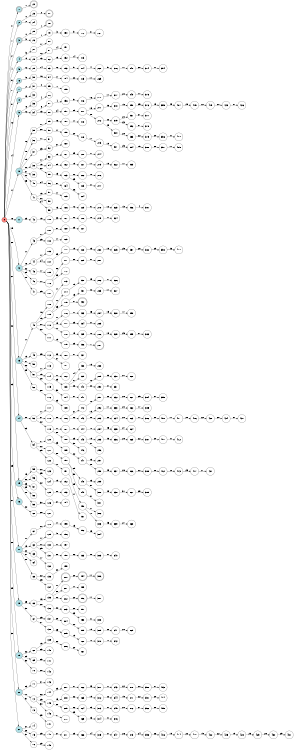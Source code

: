 digraph APTA {
__start0 [label="" shape="none"];

rankdir=LR;
size="8,5";

s0 [style="filled", color="black", fillcolor="#ff817b" shape="circle", label="0"];
s1 [style="rounded,filled", color="black", fillcolor="powderblue" shape="doublecircle", label="1"];
s2 [style="filled", color="black", fillcolor="powderblue" shape="circle", label="2"];
s3 [style="rounded,filled", color="black", fillcolor="powderblue" shape="doublecircle", label="3"];
s4 [style="filled", color="black", fillcolor="powderblue" shape="circle", label="4"];
s5 [style="filled", color="black", fillcolor="powderblue" shape="circle", label="5"];
s6 [style="filled", color="black", fillcolor="powderblue" shape="circle", label="6"];
s7 [style="filled", color="black", fillcolor="powderblue" shape="circle", label="7"];
s8 [style="filled", color="black", fillcolor="powderblue" shape="circle", label="8"];
s9 [style="filled", color="black", fillcolor="powderblue" shape="circle", label="9"];
s10 [style="filled", color="black", fillcolor="powderblue" shape="circle", label="10"];
s11 [style="filled", color="black", fillcolor="powderblue" shape="circle", label="11"];
s12 [style="filled", color="black", fillcolor="powderblue" shape="circle", label="12"];
s13 [style="filled", color="black", fillcolor="powderblue" shape="circle", label="13"];
s14 [style="filled", color="black", fillcolor="powderblue" shape="circle", label="14"];
s15 [style="filled", color="black", fillcolor="powderblue" shape="circle", label="15"];
s16 [style="filled", color="black", fillcolor="powderblue" shape="circle", label="16"];
s17 [style="filled", color="black", fillcolor="powderblue" shape="circle", label="17"];
s18 [style="filled", color="black", fillcolor="powderblue" shape="circle", label="18"];
s19 [style="filled", color="black", fillcolor="powderblue" shape="circle", label="19"];
s20 [style="filled", color="black", fillcolor="powderblue" shape="circle", label="20"];
s21 [style="filled", color="black", fillcolor="powderblue" shape="circle", label="21"];
s22 [style="rounded,filled", color="black", fillcolor="white" shape="doublecircle", label="22"];
s23 [style="filled", color="black", fillcolor="white" shape="circle", label="23"];
s24 [style="filled", color="black", fillcolor="white" shape="circle", label="24"];
s25 [style="filled", color="black", fillcolor="white" shape="circle", label="25"];
s26 [style="filled", color="black", fillcolor="white" shape="circle", label="26"];
s27 [style="filled", color="black", fillcolor="white" shape="circle", label="27"];
s28 [style="filled", color="black", fillcolor="white" shape="circle", label="28"];
s29 [style="filled", color="black", fillcolor="white" shape="circle", label="29"];
s30 [style="filled", color="black", fillcolor="white" shape="circle", label="30"];
s31 [style="filled", color="black", fillcolor="white" shape="circle", label="31"];
s32 [style="filled", color="black", fillcolor="white" shape="circle", label="32"];
s33 [style="filled", color="black", fillcolor="white" shape="circle", label="33"];
s34 [style="filled", color="black", fillcolor="white" shape="circle", label="34"];
s35 [style="filled", color="black", fillcolor="white" shape="circle", label="35"];
s36 [style="filled", color="black", fillcolor="white" shape="circle", label="36"];
s37 [style="filled", color="black", fillcolor="white" shape="circle", label="37"];
s38 [style="filled", color="black", fillcolor="white" shape="circle", label="38"];
s39 [style="filled", color="black", fillcolor="white" shape="circle", label="39"];
s40 [style="filled", color="black", fillcolor="white" shape="circle", label="40"];
s41 [style="filled", color="black", fillcolor="white" shape="circle", label="41"];
s42 [style="filled", color="black", fillcolor="white" shape="circle", label="42"];
s43 [style="filled", color="black", fillcolor="white" shape="circle", label="43"];
s44 [style="filled", color="black", fillcolor="white" shape="circle", label="44"];
s45 [style="filled", color="black", fillcolor="white" shape="circle", label="45"];
s46 [style="filled", color="black", fillcolor="white" shape="circle", label="46"];
s47 [style="filled", color="black", fillcolor="white" shape="circle", label="47"];
s48 [style="filled", color="black", fillcolor="white" shape="circle", label="48"];
s49 [style="filled", color="black", fillcolor="white" shape="circle", label="49"];
s50 [style="filled", color="black", fillcolor="white" shape="circle", label="50"];
s51 [style="filled", color="black", fillcolor="white" shape="circle", label="51"];
s52 [style="filled", color="black", fillcolor="white" shape="circle", label="52"];
s53 [style="filled", color="black", fillcolor="white" shape="circle", label="53"];
s54 [style="filled", color="black", fillcolor="white" shape="circle", label="54"];
s55 [style="filled", color="black", fillcolor="white" shape="circle", label="55"];
s56 [style="filled", color="black", fillcolor="white" shape="circle", label="56"];
s57 [style="filled", color="black", fillcolor="white" shape="circle", label="57"];
s58 [style="filled", color="black", fillcolor="white" shape="circle", label="58"];
s59 [style="filled", color="black", fillcolor="white" shape="circle", label="59"];
s60 [style="filled", color="black", fillcolor="white" shape="circle", label="60"];
s61 [style="filled", color="black", fillcolor="white" shape="circle", label="61"];
s62 [style="filled", color="black", fillcolor="white" shape="circle", label="62"];
s63 [style="filled", color="black", fillcolor="white" shape="circle", label="63"];
s64 [style="filled", color="black", fillcolor="white" shape="circle", label="64"];
s65 [style="filled", color="black", fillcolor="white" shape="circle", label="65"];
s66 [style="filled", color="black", fillcolor="white" shape="circle", label="66"];
s67 [style="filled", color="black", fillcolor="white" shape="circle", label="67"];
s68 [style="filled", color="black", fillcolor="white" shape="circle", label="68"];
s69 [style="filled", color="black", fillcolor="white" shape="circle", label="69"];
s70 [style="filled", color="black", fillcolor="white" shape="circle", label="70"];
s71 [style="filled", color="black", fillcolor="white" shape="circle", label="71"];
s72 [style="filled", color="black", fillcolor="white" shape="circle", label="72"];
s73 [style="filled", color="black", fillcolor="white" shape="circle", label="73"];
s74 [style="filled", color="black", fillcolor="white" shape="circle", label="74"];
s75 [style="filled", color="black", fillcolor="white" shape="circle", label="75"];
s76 [style="filled", color="black", fillcolor="white" shape="circle", label="76"];
s77 [style="rounded,filled", color="black", fillcolor="white" shape="doublecircle", label="77"];
s78 [style="rounded,filled", color="black", fillcolor="white" shape="doublecircle", label="78"];
s79 [style="filled", color="black", fillcolor="white" shape="circle", label="79"];
s80 [style="filled", color="black", fillcolor="white" shape="circle", label="80"];
s81 [style="filled", color="black", fillcolor="white" shape="circle", label="81"];
s82 [style="filled", color="black", fillcolor="white" shape="circle", label="82"];
s83 [style="filled", color="black", fillcolor="white" shape="circle", label="83"];
s84 [style="filled", color="black", fillcolor="white" shape="circle", label="84"];
s85 [style="filled", color="black", fillcolor="white" shape="circle", label="85"];
s86 [style="filled", color="black", fillcolor="white" shape="circle", label="86"];
s87 [style="filled", color="black", fillcolor="white" shape="circle", label="87"];
s88 [style="filled", color="black", fillcolor="white" shape="circle", label="88"];
s89 [style="filled", color="black", fillcolor="white" shape="circle", label="89"];
s90 [style="filled", color="black", fillcolor="white" shape="circle", label="90"];
s91 [style="filled", color="black", fillcolor="white" shape="circle", label="91"];
s92 [style="filled", color="black", fillcolor="white" shape="circle", label="92"];
s93 [style="filled", color="black", fillcolor="white" shape="circle", label="93"];
s94 [style="filled", color="black", fillcolor="white" shape="circle", label="94"];
s95 [style="filled", color="black", fillcolor="white" shape="circle", label="95"];
s96 [style="filled", color="black", fillcolor="white" shape="circle", label="96"];
s97 [style="filled", color="black", fillcolor="white" shape="circle", label="97"];
s98 [style="filled", color="black", fillcolor="white" shape="circle", label="98"];
s99 [style="filled", color="black", fillcolor="white" shape="circle", label="99"];
s100 [style="filled", color="black", fillcolor="white" shape="circle", label="100"];
s101 [style="filled", color="black", fillcolor="white" shape="circle", label="101"];
s102 [style="filled", color="black", fillcolor="white" shape="circle", label="102"];
s103 [style="filled", color="black", fillcolor="white" shape="circle", label="103"];
s104 [style="filled", color="black", fillcolor="white" shape="circle", label="104"];
s105 [style="filled", color="black", fillcolor="white" shape="circle", label="105"];
s106 [style="filled", color="black", fillcolor="white" shape="circle", label="106"];
s107 [style="filled", color="black", fillcolor="white" shape="circle", label="107"];
s108 [style="filled", color="black", fillcolor="white" shape="circle", label="108"];
s109 [style="filled", color="black", fillcolor="white" shape="circle", label="109"];
s110 [style="filled", color="black", fillcolor="white" shape="circle", label="110"];
s111 [style="filled", color="black", fillcolor="white" shape="circle", label="111"];
s112 [style="filled", color="black", fillcolor="white" shape="circle", label="112"];
s113 [style="filled", color="black", fillcolor="white" shape="circle", label="113"];
s114 [style="filled", color="black", fillcolor="white" shape="circle", label="114"];
s115 [style="filled", color="black", fillcolor="white" shape="circle", label="115"];
s116 [style="filled", color="black", fillcolor="white" shape="circle", label="116"];
s117 [style="filled", color="black", fillcolor="white" shape="circle", label="117"];
s118 [style="filled", color="black", fillcolor="white" shape="circle", label="118"];
s119 [style="filled", color="black", fillcolor="white" shape="circle", label="119"];
s120 [style="filled", color="black", fillcolor="white" shape="circle", label="120"];
s121 [style="filled", color="black", fillcolor="white" shape="circle", label="121"];
s122 [style="filled", color="black", fillcolor="white" shape="circle", label="122"];
s123 [style="filled", color="black", fillcolor="white" shape="circle", label="123"];
s124 [style="filled", color="black", fillcolor="white" shape="circle", label="124"];
s125 [style="filled", color="black", fillcolor="white" shape="circle", label="125"];
s126 [style="filled", color="black", fillcolor="white" shape="circle", label="126"];
s127 [style="filled", color="black", fillcolor="white" shape="circle", label="127"];
s128 [style="filled", color="black", fillcolor="white" shape="circle", label="128"];
s129 [style="filled", color="black", fillcolor="white" shape="circle", label="129"];
s130 [style="filled", color="black", fillcolor="white" shape="circle", label="130"];
s131 [style="filled", color="black", fillcolor="white" shape="circle", label="131"];
s132 [style="filled", color="black", fillcolor="white" shape="circle", label="132"];
s133 [style="filled", color="black", fillcolor="white" shape="circle", label="133"];
s134 [style="filled", color="black", fillcolor="white" shape="circle", label="134"];
s135 [style="filled", color="black", fillcolor="white" shape="circle", label="135"];
s136 [style="filled", color="black", fillcolor="white" shape="circle", label="136"];
s137 [style="filled", color="black", fillcolor="white" shape="circle", label="137"];
s138 [style="filled", color="black", fillcolor="white" shape="circle", label="138"];
s139 [style="filled", color="black", fillcolor="white" shape="circle", label="139"];
s140 [style="filled", color="black", fillcolor="white" shape="circle", label="140"];
s141 [style="filled", color="black", fillcolor="white" shape="circle", label="141"];
s142 [style="filled", color="black", fillcolor="white" shape="circle", label="142"];
s143 [style="filled", color="black", fillcolor="white" shape="circle", label="143"];
s144 [style="filled", color="black", fillcolor="white" shape="circle", label="144"];
s145 [style="filled", color="black", fillcolor="white" shape="circle", label="145"];
s146 [style="filled", color="black", fillcolor="white" shape="circle", label="146"];
s147 [style="filled", color="black", fillcolor="white" shape="circle", label="147"];
s148 [style="filled", color="black", fillcolor="white" shape="circle", label="148"];
s149 [style="filled", color="black", fillcolor="white" shape="circle", label="149"];
s150 [style="filled", color="black", fillcolor="white" shape="circle", label="150"];
s151 [style="filled", color="black", fillcolor="white" shape="circle", label="151"];
s152 [style="filled", color="black", fillcolor="white" shape="circle", label="152"];
s153 [style="filled", color="black", fillcolor="white" shape="circle", label="153"];
s154 [style="filled", color="black", fillcolor="white" shape="circle", label="154"];
s155 [style="filled", color="black", fillcolor="white" shape="circle", label="155"];
s156 [style="filled", color="black", fillcolor="white" shape="circle", label="156"];
s157 [style="filled", color="black", fillcolor="white" shape="circle", label="157"];
s158 [style="filled", color="black", fillcolor="white" shape="circle", label="158"];
s159 [style="filled", color="black", fillcolor="white" shape="circle", label="159"];
s160 [style="filled", color="black", fillcolor="white" shape="circle", label="160"];
s161 [style="filled", color="black", fillcolor="white" shape="circle", label="161"];
s162 [style="filled", color="black", fillcolor="white" shape="circle", label="162"];
s163 [style="filled", color="black", fillcolor="white" shape="circle", label="163"];
s164 [style="filled", color="black", fillcolor="white" shape="circle", label="164"];
s165 [style="filled", color="black", fillcolor="white" shape="circle", label="165"];
s166 [style="filled", color="black", fillcolor="white" shape="circle", label="166"];
s167 [style="filled", color="black", fillcolor="white" shape="circle", label="167"];
s168 [style="filled", color="black", fillcolor="white" shape="circle", label="168"];
s169 [style="filled", color="black", fillcolor="white" shape="circle", label="169"];
s170 [style="filled", color="black", fillcolor="white" shape="circle", label="170"];
s171 [style="filled", color="black", fillcolor="white" shape="circle", label="171"];
s172 [style="filled", color="black", fillcolor="white" shape="circle", label="172"];
s173 [style="filled", color="black", fillcolor="white" shape="circle", label="173"];
s174 [style="filled", color="black", fillcolor="white" shape="circle", label="174"];
s175 [style="filled", color="black", fillcolor="white" shape="circle", label="175"];
s176 [style="filled", color="black", fillcolor="white" shape="circle", label="176"];
s177 [style="filled", color="black", fillcolor="white" shape="circle", label="177"];
s178 [style="filled", color="black", fillcolor="white" shape="circle", label="178"];
s179 [style="filled", color="black", fillcolor="white" shape="circle", label="179"];
s180 [style="filled", color="black", fillcolor="white" shape="circle", label="180"];
s181 [style="filled", color="black", fillcolor="white" shape="circle", label="181"];
s182 [style="filled", color="black", fillcolor="white" shape="circle", label="182"];
s183 [style="filled", color="black", fillcolor="white" shape="circle", label="183"];
s184 [style="filled", color="black", fillcolor="white" shape="circle", label="184"];
s185 [style="filled", color="black", fillcolor="white" shape="circle", label="185"];
s186 [style="filled", color="black", fillcolor="white" shape="circle", label="186"];
s187 [style="filled", color="black", fillcolor="white" shape="circle", label="187"];
s188 [style="filled", color="black", fillcolor="white" shape="circle", label="188"];
s189 [style="filled", color="black", fillcolor="white" shape="circle", label="189"];
s190 [style="filled", color="black", fillcolor="white" shape="circle", label="190"];
s191 [style="filled", color="black", fillcolor="white" shape="circle", label="191"];
s192 [style="filled", color="black", fillcolor="white" shape="circle", label="192"];
s193 [style="filled", color="black", fillcolor="white" shape="circle", label="193"];
s194 [style="filled", color="black", fillcolor="white" shape="circle", label="194"];
s195 [style="filled", color="black", fillcolor="white" shape="circle", label="195"];
s196 [style="filled", color="black", fillcolor="white" shape="circle", label="196"];
s197 [style="filled", color="black", fillcolor="white" shape="circle", label="197"];
s198 [style="filled", color="black", fillcolor="white" shape="circle", label="198"];
s199 [style="filled", color="black", fillcolor="white" shape="circle", label="199"];
s200 [style="rounded,filled", color="black", fillcolor="white" shape="doublecircle", label="200"];
s201 [style="filled", color="black", fillcolor="white" shape="circle", label="201"];
s202 [style="filled", color="black", fillcolor="white" shape="circle", label="202"];
s203 [style="filled", color="black", fillcolor="white" shape="circle", label="203"];
s204 [style="filled", color="black", fillcolor="white" shape="circle", label="204"];
s205 [style="filled", color="black", fillcolor="white" shape="circle", label="205"];
s206 [style="filled", color="black", fillcolor="white" shape="circle", label="206"];
s207 [style="filled", color="black", fillcolor="white" shape="circle", label="207"];
s208 [style="filled", color="black", fillcolor="white" shape="circle", label="208"];
s209 [style="filled", color="black", fillcolor="white" shape="circle", label="209"];
s210 [style="filled", color="black", fillcolor="white" shape="circle", label="210"];
s211 [style="filled", color="black", fillcolor="white" shape="circle", label="211"];
s212 [style="filled", color="black", fillcolor="white" shape="circle", label="212"];
s213 [style="filled", color="black", fillcolor="white" shape="circle", label="213"];
s214 [style="filled", color="black", fillcolor="white" shape="circle", label="214"];
s215 [style="filled", color="black", fillcolor="white" shape="circle", label="215"];
s216 [style="filled", color="black", fillcolor="white" shape="circle", label="216"];
s217 [style="filled", color="black", fillcolor="white" shape="circle", label="217"];
s218 [style="filled", color="black", fillcolor="white" shape="circle", label="218"];
s219 [style="filled", color="black", fillcolor="white" shape="circle", label="219"];
s220 [style="filled", color="black", fillcolor="white" shape="circle", label="220"];
s221 [style="filled", color="black", fillcolor="white" shape="circle", label="221"];
s222 [style="filled", color="black", fillcolor="white" shape="circle", label="222"];
s223 [style="filled", color="black", fillcolor="white" shape="circle", label="223"];
s224 [style="filled", color="black", fillcolor="white" shape="circle", label="224"];
s225 [style="filled", color="black", fillcolor="white" shape="circle", label="225"];
s226 [style="filled", color="black", fillcolor="white" shape="circle", label="226"];
s227 [style="filled", color="black", fillcolor="white" shape="circle", label="227"];
s228 [style="filled", color="black", fillcolor="white" shape="circle", label="228"];
s229 [style="filled", color="black", fillcolor="white" shape="circle", label="229"];
s230 [style="filled", color="black", fillcolor="white" shape="circle", label="230"];
s231 [style="filled", color="black", fillcolor="white" shape="circle", label="231"];
s232 [style="rounded,filled", color="black", fillcolor="white" shape="doublecircle", label="232"];
s233 [style="filled", color="black", fillcolor="white" shape="circle", label="233"];
s234 [style="filled", color="black", fillcolor="white" shape="circle", label="234"];
s235 [style="filled", color="black", fillcolor="white" shape="circle", label="235"];
s236 [style="filled", color="black", fillcolor="white" shape="circle", label="236"];
s237 [style="filled", color="black", fillcolor="white" shape="circle", label="237"];
s238 [style="filled", color="black", fillcolor="white" shape="circle", label="238"];
s239 [style="filled", color="black", fillcolor="white" shape="circle", label="239"];
s240 [style="filled", color="black", fillcolor="white" shape="circle", label="240"];
s241 [style="filled", color="black", fillcolor="white" shape="circle", label="241"];
s242 [style="filled", color="black", fillcolor="white" shape="circle", label="242"];
s243 [style="filled", color="black", fillcolor="white" shape="circle", label="243"];
s244 [style="filled", color="black", fillcolor="white" shape="circle", label="244"];
s245 [style="filled", color="black", fillcolor="white" shape="circle", label="245"];
s246 [style="filled", color="black", fillcolor="white" shape="circle", label="246"];
s247 [style="filled", color="black", fillcolor="white" shape="circle", label="247"];
s248 [style="filled", color="black", fillcolor="white" shape="circle", label="248"];
s249 [style="filled", color="black", fillcolor="white" shape="circle", label="249"];
s250 [style="filled", color="black", fillcolor="white" shape="circle", label="250"];
s251 [style="filled", color="black", fillcolor="white" shape="circle", label="251"];
s252 [style="filled", color="black", fillcolor="white" shape="circle", label="252"];
s253 [style="filled", color="black", fillcolor="white" shape="circle", label="253"];
s254 [style="rounded,filled", color="black", fillcolor="white" shape="doublecircle", label="254"];
s255 [style="filled", color="black", fillcolor="white" shape="circle", label="255"];
s256 [style="rounded,filled", color="black", fillcolor="white" shape="doublecircle", label="256"];
s257 [style="filled", color="black", fillcolor="white" shape="circle", label="257"];
s258 [style="filled", color="black", fillcolor="white" shape="circle", label="258"];
s259 [style="filled", color="black", fillcolor="white" shape="circle", label="259"];
s260 [style="filled", color="black", fillcolor="white" shape="circle", label="260"];
s261 [style="filled", color="black", fillcolor="white" shape="circle", label="261"];
s262 [style="filled", color="black", fillcolor="white" shape="circle", label="262"];
s263 [style="filled", color="black", fillcolor="white" shape="circle", label="263"];
s264 [style="filled", color="black", fillcolor="white" shape="circle", label="264"];
s265 [style="filled", color="black", fillcolor="white" shape="circle", label="265"];
s266 [style="filled", color="black", fillcolor="white" shape="circle", label="266"];
s267 [style="filled", color="black", fillcolor="white" shape="circle", label="267"];
s268 [style="filled", color="black", fillcolor="white" shape="circle", label="268"];
s269 [style="filled", color="black", fillcolor="white" shape="circle", label="269"];
s270 [style="filled", color="black", fillcolor="white" shape="circle", label="270"];
s271 [style="filled", color="black", fillcolor="white" shape="circle", label="271"];
s272 [style="filled", color="black", fillcolor="white" shape="circle", label="272"];
s273 [style="filled", color="black", fillcolor="white" shape="circle", label="273"];
s274 [style="filled", color="black", fillcolor="white" shape="circle", label="274"];
s275 [style="filled", color="black", fillcolor="white" shape="circle", label="275"];
s276 [style="filled", color="black", fillcolor="white" shape="circle", label="276"];
s277 [style="filled", color="black", fillcolor="white" shape="circle", label="277"];
s278 [style="filled", color="black", fillcolor="white" shape="circle", label="278"];
s279 [style="filled", color="black", fillcolor="white" shape="circle", label="279"];
s280 [style="filled", color="black", fillcolor="white" shape="circle", label="280"];
s281 [style="filled", color="black", fillcolor="white" shape="circle", label="281"];
s282 [style="filled", color="black", fillcolor="white" shape="circle", label="282"];
s283 [style="filled", color="black", fillcolor="white" shape="circle", label="283"];
s284 [style="filled", color="black", fillcolor="white" shape="circle", label="284"];
s285 [style="filled", color="black", fillcolor="white" shape="circle", label="285"];
s286 [style="filled", color="black", fillcolor="white" shape="circle", label="286"];
s287 [style="rounded,filled", color="black", fillcolor="white" shape="doublecircle", label="287"];
s288 [style="filled", color="black", fillcolor="white" shape="circle", label="288"];
s289 [style="filled", color="black", fillcolor="white" shape="circle", label="289"];
s290 [style="filled", color="black", fillcolor="white" shape="circle", label="290"];
s291 [style="filled", color="black", fillcolor="white" shape="circle", label="291"];
s292 [style="filled", color="black", fillcolor="white" shape="circle", label="292"];
s293 [style="filled", color="black", fillcolor="white" shape="circle", label="293"];
s294 [style="filled", color="black", fillcolor="white" shape="circle", label="294"];
s295 [style="filled", color="black", fillcolor="white" shape="circle", label="295"];
s296 [style="filled", color="black", fillcolor="white" shape="circle", label="296"];
s297 [style="filled", color="black", fillcolor="white" shape="circle", label="297"];
s298 [style="filled", color="black", fillcolor="white" shape="circle", label="298"];
s299 [style="filled", color="black", fillcolor="white" shape="circle", label="299"];
s300 [style="filled", color="black", fillcolor="white" shape="circle", label="300"];
s301 [style="filled", color="black", fillcolor="white" shape="circle", label="301"];
s302 [style="filled", color="black", fillcolor="white" shape="circle", label="302"];
s303 [style="filled", color="black", fillcolor="white" shape="circle", label="303"];
s304 [style="filled", color="black", fillcolor="white" shape="circle", label="304"];
s305 [style="filled", color="black", fillcolor="white" shape="circle", label="305"];
s306 [style="rounded,filled", color="black", fillcolor="white" shape="doublecircle", label="306"];
s307 [style="filled", color="black", fillcolor="white" shape="circle", label="307"];
s308 [style="filled", color="black", fillcolor="white" shape="circle", label="308"];
s309 [style="filled", color="black", fillcolor="white" shape="circle", label="309"];
s310 [style="filled", color="black", fillcolor="white" shape="circle", label="310"];
s311 [style="filled", color="black", fillcolor="white" shape="circle", label="311"];
s312 [style="filled", color="black", fillcolor="white" shape="circle", label="312"];
s313 [style="filled", color="black", fillcolor="white" shape="circle", label="313"];
s314 [style="filled", color="black", fillcolor="white" shape="circle", label="314"];
s315 [style="filled", color="black", fillcolor="white" shape="circle", label="315"];
s316 [style="filled", color="black", fillcolor="white" shape="circle", label="316"];
s317 [style="filled", color="black", fillcolor="white" shape="circle", label="317"];
s318 [style="filled", color="black", fillcolor="white" shape="circle", label="318"];
s319 [style="filled", color="black", fillcolor="white" shape="circle", label="319"];
s320 [style="filled", color="black", fillcolor="white" shape="circle", label="320"];
s321 [style="filled", color="black", fillcolor="white" shape="circle", label="321"];
s322 [style="filled", color="black", fillcolor="white" shape="circle", label="322"];
s323 [style="filled", color="black", fillcolor="white" shape="circle", label="323"];
s324 [style="filled", color="black", fillcolor="white" shape="circle", label="324"];
s325 [style="filled", color="black", fillcolor="white" shape="circle", label="325"];
s326 [style="filled", color="black", fillcolor="white" shape="circle", label="326"];
s327 [style="filled", color="black", fillcolor="white" shape="circle", label="327"];
s328 [style="filled", color="black", fillcolor="white" shape="circle", label="328"];
s329 [style="filled", color="black", fillcolor="white" shape="circle", label="329"];
s330 [style="filled", color="black", fillcolor="white" shape="circle", label="330"];
s331 [style="filled", color="black", fillcolor="white" shape="circle", label="331"];
s332 [style="filled", color="black", fillcolor="white" shape="circle", label="332"];
s333 [style="filled", color="black", fillcolor="white" shape="circle", label="333"];
s334 [style="filled", color="black", fillcolor="white" shape="circle", label="334"];
s335 [style="filled", color="black", fillcolor="white" shape="circle", label="335"];
s336 [style="filled", color="black", fillcolor="white" shape="circle", label="336"];
s337 [style="filled", color="black", fillcolor="white" shape="circle", label="337"];
s338 [style="filled", color="black", fillcolor="white" shape="circle", label="338"];
s339 [style="filled", color="black", fillcolor="white" shape="circle", label="339"];
s340 [style="filled", color="black", fillcolor="white" shape="circle", label="340"];
s341 [style="filled", color="black", fillcolor="white" shape="circle", label="341"];
s342 [style="filled", color="black", fillcolor="white" shape="circle", label="342"];
s343 [style="filled", color="black", fillcolor="white" shape="circle", label="343"];
s344 [style="filled", color="black", fillcolor="white" shape="circle", label="344"];
s345 [style="filled", color="black", fillcolor="white" shape="circle", label="345"];
s346 [style="filled", color="black", fillcolor="white" shape="circle", label="346"];
s347 [style="filled", color="black", fillcolor="white" shape="circle", label="347"];
s348 [style="filled", color="black", fillcolor="white" shape="circle", label="348"];
s349 [style="filled", color="black", fillcolor="white" shape="circle", label="349"];
s350 [style="filled", color="black", fillcolor="white" shape="circle", label="350"];
s351 [style="filled", color="black", fillcolor="white" shape="circle", label="351"];
s352 [style="filled", color="black", fillcolor="white" shape="circle", label="352"];
s353 [style="filled", color="black", fillcolor="white" shape="circle", label="353"];
s354 [style="filled", color="black", fillcolor="white" shape="circle", label="354"];
s355 [style="filled", color="black", fillcolor="white" shape="circle", label="355"];
s356 [style="filled", color="black", fillcolor="white" shape="circle", label="356"];
s357 [style="filled", color="black", fillcolor="white" shape="circle", label="357"];
s358 [style="filled", color="black", fillcolor="white" shape="circle", label="358"];
s359 [style="filled", color="black", fillcolor="white" shape="circle", label="359"];
s360 [style="filled", color="black", fillcolor="white" shape="circle", label="360"];
s361 [style="filled", color="black", fillcolor="white" shape="circle", label="361"];
s362 [style="filled", color="black", fillcolor="white" shape="circle", label="362"];
s363 [style="filled", color="black", fillcolor="white" shape="circle", label="363"];
s364 [style="filled", color="black", fillcolor="white" shape="circle", label="364"];
s365 [style="filled", color="black", fillcolor="white" shape="circle", label="365"];
s366 [style="filled", color="black", fillcolor="white" shape="circle", label="366"];
s367 [style="filled", color="black", fillcolor="white" shape="circle", label="367"];
s368 [style="filled", color="black", fillcolor="white" shape="circle", label="368"];
s369 [style="filled", color="black", fillcolor="white" shape="circle", label="369"];
s370 [style="filled", color="black", fillcolor="white" shape="circle", label="370"];
s371 [style="filled", color="black", fillcolor="white" shape="circle", label="371"];
s372 [style="filled", color="black", fillcolor="white" shape="circle", label="372"];
s373 [style="filled", color="black", fillcolor="white" shape="circle", label="373"];
s374 [style="filled", color="black", fillcolor="white" shape="circle", label="374"];
s375 [style="filled", color="black", fillcolor="white" shape="circle", label="375"];
s376 [style="filled", color="black", fillcolor="white" shape="circle", label="376"];
s377 [style="filled", color="black", fillcolor="white" shape="circle", label="377"];
s378 [style="filled", color="black", fillcolor="white" shape="circle", label="378"];
s379 [style="filled", color="black", fillcolor="white" shape="circle", label="379"];
s380 [style="filled", color="black", fillcolor="white" shape="circle", label="380"];
s381 [style="filled", color="black", fillcolor="white" shape="circle", label="381"];
s382 [style="filled", color="black", fillcolor="white" shape="circle", label="382"];
s383 [style="filled", color="black", fillcolor="white" shape="circle", label="383"];
s384 [style="filled", color="black", fillcolor="white" shape="circle", label="384"];
s385 [style="filled", color="black", fillcolor="white" shape="circle", label="385"];
s386 [style="filled", color="black", fillcolor="white" shape="circle", label="386"];
s387 [style="filled", color="black", fillcolor="white" shape="circle", label="387"];
s388 [style="filled", color="black", fillcolor="white" shape="circle", label="388"];
s389 [style="filled", color="black", fillcolor="white" shape="circle", label="389"];
s390 [style="filled", color="black", fillcolor="white" shape="circle", label="390"];
s391 [style="filled", color="black", fillcolor="white" shape="circle", label="391"];
s392 [style="filled", color="black", fillcolor="white" shape="circle", label="392"];
s393 [style="filled", color="black", fillcolor="white" shape="circle", label="393"];
s394 [style="filled", color="black", fillcolor="white" shape="circle", label="394"];
s395 [style="filled", color="black", fillcolor="white" shape="circle", label="395"];
s396 [style="filled", color="black", fillcolor="white" shape="circle", label="396"];
s397 [style="filled", color="black", fillcolor="white" shape="circle", label="397"];
s398 [style="filled", color="black", fillcolor="white" shape="circle", label="398"];
s399 [style="filled", color="black", fillcolor="white" shape="circle", label="399"];
s400 [style="filled", color="black", fillcolor="white" shape="circle", label="400"];
s401 [style="filled", color="black", fillcolor="white" shape="circle", label="401"];
s402 [style="filled", color="black", fillcolor="white" shape="circle", label="402"];
s403 [style="filled", color="black", fillcolor="white" shape="circle", label="403"];
s404 [style="filled", color="black", fillcolor="white" shape="circle", label="404"];
s405 [style="filled", color="black", fillcolor="white" shape="circle", label="405"];
s406 [style="filled", color="black", fillcolor="white" shape="circle", label="406"];
s407 [style="filled", color="black", fillcolor="white" shape="circle", label="407"];
s408 [style="filled", color="black", fillcolor="white" shape="circle", label="408"];
s409 [style="filled", color="black", fillcolor="white" shape="circle", label="409"];
s410 [style="filled", color="black", fillcolor="white" shape="circle", label="410"];
s411 [style="filled", color="black", fillcolor="white" shape="circle", label="411"];
s412 [style="filled", color="black", fillcolor="white" shape="circle", label="412"];
s413 [style="filled", color="black", fillcolor="white" shape="circle", label="413"];
s414 [style="filled", color="black", fillcolor="white" shape="circle", label="414"];
s415 [style="filled", color="black", fillcolor="white" shape="circle", label="415"];
s416 [style="filled", color="black", fillcolor="white" shape="circle", label="416"];
s417 [style="filled", color="black", fillcolor="white" shape="circle", label="417"];
s418 [style="filled", color="black", fillcolor="white" shape="circle", label="418"];
s419 [style="filled", color="black", fillcolor="white" shape="circle", label="419"];
s420 [style="filled", color="black", fillcolor="white" shape="circle", label="420"];
s421 [style="filled", color="black", fillcolor="white" shape="circle", label="421"];
s422 [style="filled", color="black", fillcolor="white" shape="circle", label="422"];
s423 [style="filled", color="black", fillcolor="white" shape="circle", label="423"];
s424 [style="filled", color="black", fillcolor="white" shape="circle", label="424"];
s425 [style="filled", color="black", fillcolor="white" shape="circle", label="425"];
s426 [style="filled", color="black", fillcolor="white" shape="circle", label="426"];
s427 [style="filled", color="black", fillcolor="white" shape="circle", label="427"];
s428 [style="filled", color="black", fillcolor="white" shape="circle", label="428"];
s429 [style="filled", color="black", fillcolor="white" shape="circle", label="429"];
s430 [style="filled", color="black", fillcolor="white" shape="circle", label="430"];
s431 [style="filled", color="black", fillcolor="white" shape="circle", label="431"];
s0 -> s1 [label="0"];
s0 -> s2 [label="1"];
s0 -> s3 [label="2"];
s0 -> s4 [label="4"];
s0 -> s5 [label="6"];
s0 -> s6 [label="7"];
s0 -> s7 [label="8"];
s0 -> s8 [label="12"];
s0 -> s9 [label="14"];
s0 -> s10 [label="17"];
s0 -> s11 [label="18"];
s0 -> s12 [label="19"];
s0 -> s13 [label="20"];
s0 -> s14 [label="21"];
s0 -> s15 [label="22"];
s0 -> s16 [label="23"];
s0 -> s17 [label="25"];
s0 -> s18 [label="27"];
s0 -> s19 [label="28"];
s0 -> s20 [label="29"];
s0 -> s21 [label="30"];
s1 -> s22 [label="1"];
s2 -> s23 [label="0"];
s2 -> s24 [label="2"];
s3 -> s25 [label="0"];
s3 -> s26 [label="3"];
s4 -> s27 [label="5"];
s4 -> s28 [label="6"];
s5 -> s29 [label="12"];
s6 -> s30 [label="5"];
s7 -> s31 [label="2"];
s8 -> s32 [label="13"];
s9 -> s33 [label="6"];
s9 -> s34 [label="12"];
s10 -> s35 [label="16"];
s10 -> s36 [label="18"];
s10 -> s37 [label="19"];
s10 -> s38 [label="20"];
s10 -> s39 [label="21"];
s10 -> s40 [label="22"];
s10 -> s41 [label="25"];
s11 -> s42 [label="25"];
s12 -> s43 [label="17"];
s12 -> s44 [label="18"];
s12 -> s45 [label="22"];
s12 -> s46 [label="25"];
s12 -> s47 [label="28"];
s13 -> s48 [label="17"];
s13 -> s49 [label="19"];
s13 -> s50 [label="21"];
s13 -> s51 [label="22"];
s13 -> s52 [label="25"];
s14 -> s53 [label="20"];
s14 -> s54 [label="23"];
s15 -> s55 [label="19"];
s15 -> s56 [label="20"];
s15 -> s57 [label="23"];
s15 -> s58 [label="25"];
s15 -> s59 [label="28"];
s16 -> s60 [label="22"];
s17 -> s61 [label="17"];
s17 -> s62 [label="19"];
s17 -> s63 [label="20"];
s17 -> s64 [label="27"];
s17 -> s65 [label="28"];
s18 -> s66 [label="25"];
s18 -> s67 [label="30"];
s19 -> s68 [label="22"];
s19 -> s69 [label="29"];
s19 -> s70 [label="30"];
s20 -> s71 [label="23"];
s20 -> s72 [label="28"];
s20 -> s73 [label="31"];
s21 -> s74 [label="27"];
s21 -> s75 [label="28"];
s21 -> s76 [label="31"];
s23 -> s77 [label="2"];
s25 -> s78 [label="1"];
s26 -> s79 [label="1"];
s27 -> s80 [label="17"];
s28 -> s81 [label="12"];
s28 -> s82 [label="13"];
s29 -> s83 [label="14"];
s30 -> s84 [label="16"];
s31 -> s85 [label="0"];
s33 -> s86 [label="4"];
s34 -> s87 [label="6"];
s34 -> s88 [label="13"];
s35 -> s89 [label="17"];
s35 -> s90 [label="20"];
s36 -> s91 [label="17"];
s37 -> s92 [label="25"];
s38 -> s93 [label="17"];
s38 -> s94 [label="19"];
s38 -> s95 [label="22"];
s40 -> s96 [label="24"];
s41 -> s97 [label="19"];
s41 -> s98 [label="20"];
s41 -> s99 [label="24"];
s42 -> s100 [label="19"];
s43 -> s101 [label="20"];
s43 -> s102 [label="25"];
s44 -> s103 [label="17"];
s44 -> s104 [label="24"];
s45 -> s105 [label="17"];
s46 -> s106 [label="28"];
s47 -> s107 [label="25"];
s48 -> s108 [label="16"];
s48 -> s109 [label="19"];
s48 -> s110 [label="20"];
s48 -> s111 [label="22"];
s49 -> s112 [label="25"];
s51 -> s113 [label="17"];
s51 -> s114 [label="19"];
s51 -> s115 [label="28"];
s52 -> s116 [label="28"];
s53 -> s117 [label="17"];
s53 -> s118 [label="21"];
s53 -> s119 [label="22"];
s54 -> s120 [label="21"];
s54 -> s121 [label="22"];
s54 -> s122 [label="29"];
s55 -> s123 [label="20"];
s55 -> s124 [label="25"];
s56 -> s125 [label="22"];
s59 -> s126 [label="30"];
s60 -> s127 [label="28"];
s61 -> s128 [label="20"];
s62 -> s129 [label="17"];
s62 -> s130 [label="22"];
s62 -> s131 [label="25"];
s63 -> s132 [label="17"];
s65 -> s133 [label="22"];
s65 -> s134 [label="25"];
s66 -> s135 [label="19"];
s66 -> s136 [label="28"];
s67 -> s137 [label="25"];
s67 -> s138 [label="27"];
s68 -> s139 [label="19"];
s68 -> s140 [label="23"];
s69 -> s141 [label="23"];
s70 -> s142 [label="28"];
s71 -> s143 [label="21"];
s72 -> s144 [label="22"];
s72 -> s145 [label="25"];
s72 -> s146 [label="30"];
s73 -> s147 [label="29"];
s75 -> s148 [label="25"];
s76 -> s149 [label="29"];
s79 -> s150 [label="3"];
s81 -> s151 [label="14"];
s82 -> s152 [label="15"];
s83 -> s153 [label="12"];
s84 -> s154 [label="17"];
s85 -> s155 [label="1"];
s87 -> s156 [label="4"];
s88 -> s157 [label="24"];
s89 -> s158 [label="16"];
s90 -> s159 [label="17"];
s92 -> s160 [label="27"];
s93 -> s161 [label="19"];
s94 -> s162 [label="25"];
s95 -> s163 [label="19"];
s96 -> s164 [label="27"];
s97 -> s165 [label="17"];
s99 -> s166 [label="13"];
s100 -> s167 [label="28"];
s101 -> s168 [label="21"];
s102 -> s169 [label="17"];
s104 -> s170 [label="25"];
s106 -> s171 [label="22"];
s106 -> s172 [label="29"];
s108 -> s173 [label="17"];
s109 -> s174 [label="22"];
s109 -> s175 [label="25"];
s110 -> s176 [label="17"];
s110 -> s177 [label="19"];
s110 -> s178 [label="22"];
s111 -> s179 [label="19"];
s112 -> s180 [label="23"];
s112 -> s181 [label="27"];
s114 -> s182 [label="17"];
s114 -> s183 [label="25"];
s115 -> s184 [label="30"];
s116 -> s185 [label="25"];
s118 -> s186 [label="20"];
s119 -> s187 [label="20"];
s119 -> s188 [label="28"];
s120 -> s189 [label="23"];
s121 -> s190 [label="28"];
s122 -> s191 [label="28"];
s124 -> s192 [label="19"];
s125 -> s193 [label="20"];
s126 -> s194 [label="27"];
s128 -> s195 [label="17"];
s129 -> s196 [label="5"];
s130 -> s197 [label="20"];
s131 -> s198 [label="28"];
s133 -> s199 [label="20"];
s135 -> s200 [label="17"];
s135 -> s201 [label="20"];
s135 -> s202 [label="22"];
s136 -> s203 [label="22"];
s137 -> s204 [label="28"];
s138 -> s205 [label="25"];
s139 -> s206 [label="22"];
s144 -> s207 [label="23"];
s145 -> s208 [label="19"];
s145 -> s209 [label="28"];
s146 -> s210 [label="27"];
s148 -> s211 [label="27"];
s150 -> s212 [label="9"];
s152 -> s213 [label="14"];
s153 -> s214 [label="9"];
s154 -> s215 [label="20"];
s156 -> s216 [label="5"];
s157 -> s217 [label="25"];
s158 -> s218 [label="17"];
s159 -> s219 [label="20"];
s161 -> s220 [label="25"];
s162 -> s221 [label="19"];
s163 -> s222 [label="22"];
s163 -> s223 [label="25"];
s164 -> s224 [label="26"];
s166 -> s225 [label="12"];
s167 -> s226 [label="22"];
s168 -> s227 [label="23"];
s170 -> s228 [label="19"];
s171 -> s229 [label="20"];
s174 -> s230 [label="19"];
s175 -> s231 [label="19"];
s175 -> s232 [label="27"];
s176 -> s233 [label="20"];
s177 -> s234 [label="25"];
s178 -> s235 [label="19"];
s179 -> s236 [label="25"];
s180 -> s237 [label="21"];
s183 -> s238 [label="14"];
s183 -> s239 [label="27"];
s183 -> s240 [label="28"];
s184 -> s241 [label="27"];
s186 -> s242 [label="21"];
s186 -> s243 [label="22"];
s187 -> s244 [label="22"];
s188 -> s245 [label="25"];
s188 -> s246 [label="30"];
s189 -> s247 [label="22"];
s190 -> s248 [label="29"];
s190 -> s249 [label="30"];
s191 -> s250 [label="25"];
s192 -> s251 [label="17"];
s195 -> s252 [label="19"];
s198 -> s253 [label="22"];
s200 -> s254 [label="20"];
s201 -> s255 [label="17"];
s202 -> s256 [label="20"];
s203 -> s257 [label="20"];
s203 -> s258 [label="23"];
s204 -> s259 [label="22"];
s205 -> s260 [label="19"];
s206 -> s261 [label="20"];
s207 -> s262 [label="21"];
s208 -> s263 [label="22"];
s209 -> s264 [label="22"];
s209 -> s265 [label="29"];
s211 -> s266 [label="25"];
s212 -> s267 [label="8"];
s214 -> s268 [label="4"];
s215 -> s269 [label="17"];
s216 -> s270 [label="16"];
s217 -> s271 [label="19"];
s217 -> s272 [label="28"];
s219 -> s273 [label="17"];
s220 -> s274 [label="27"];
s221 -> s275 [label="17"];
s222 -> s276 [label="20"];
s223 -> s277 [label="27"];
s225 -> s278 [label="6"];
s226 -> s279 [label="20"];
s228 -> s280 [label="25"];
s229 -> s281 [label="21"];
s230 -> s282 [label="25"];
s231 -> s283 [label="20"];
s233 -> s284 [label="25"];
s234 -> s285 [label="27"];
s235 -> s286 [label="22"];
s236 -> s287 [label="27"];
s238 -> s288 [label="15"];
s240 -> s289 [label="22"];
s240 -> s290 [label="30"];
s242 -> s291 [label="20"];
s243 -> s292 [label="19"];
s243 -> s293 [label="20"];
s244 -> s294 [label="28"];
s245 -> s295 [label="19"];
s245 -> s296 [label="27"];
s247 -> s297 [label="23"];
s247 -> s298 [label="28"];
s248 -> s299 [label="23"];
s248 -> s300 [label="31"];
s249 -> s301 [label="31"];
s250 -> s302 [label="27"];
s250 -> s303 [label="28"];
s252 -> s304 [label="25"];
s253 -> s305 [label="20"];
s254 -> s306 [label="17"];
s256 -> s307 [label="17"];
s258 -> s308 [label="21"];
s259 -> s309 [label="19"];
s260 -> s310 [label="22"];
s262 -> s311 [label="23"];
s263 -> s312 [label="19"];
s264 -> s313 [label="23"];
s265 -> s314 [label="23"];
s266 -> s315 [label="24"];
s268 -> s316 [label="5"];
s270 -> s317 [label="17"];
s271 -> s318 [label="25"];
s272 -> s319 [label="22"];
s272 -> s320 [label="25"];
s273 -> s321 [label="19"];
s275 -> s322 [label="19"];
s278 -> s323 [label="12"];
s279 -> s324 [label="21"];
s280 -> s325 [label="19"];
s282 -> s326 [label="27"];
s283 -> s327 [label="17"];
s284 -> s328 [label="19"];
s286 -> s329 [label="19"];
s289 -> s330 [label="23"];
s290 -> s331 [label="27"];
s291 -> s332 [label="22"];
s292 -> s333 [label="17"];
s293 -> s334 [label="22"];
s294 -> s335 [label="25"];
s295 -> s336 [label="25"];
s298 -> s337 [label="25"];
s300 -> s338 [label="29"];
s303 -> s339 [label="25"];
s305 -> s340 [label="21"];
s309 -> s341 [label="22"];
s310 -> s342 [label="20"];
s311 -> s343 [label="21"];
s312 -> s344 [label="22"];
s313 -> s345 [label="21"];
s314 -> s346 [label="21"];
s315 -> s347 [label="27"];
s316 -> s348 [label="17"];
s317 -> s349 [label="20"];
s318 -> s350 [label="19"];
s319 -> s351 [label="20"];
s319 -> s352 [label="23"];
s320 -> s353 [label="28"];
s321 -> s354 [label="25"];
s322 -> s355 [label="17"];
s323 -> s356 [label="13"];
s325 -> s357 [label="25"];
s328 -> s358 [label="17"];
s329 -> s359 [label="25"];
s330 -> s360 [label="21"];
s332 -> s361 [label="28"];
s333 -> s362 [label="20"];
s334 -> s363 [label="20"];
s335 -> s364 [label="27"];
s336 -> s365 [label="28"];
s337 -> s366 [label="28"];
s338 -> s367 [label="31"];
s339 -> s368 [label="27"];
s341 -> s369 [label="20"];
s343 -> s370 [label="22"];
s344 -> s371 [label="19"];
s345 -> s372 [label="20"];
s347 -> s373 [label="26"];
s348 -> s374 [label="20"];
s349 -> s375 [label="17"];
s350 -> s376 [label="25"];
s351 -> s377 [label="21"];
s352 -> s378 [label="21"];
s353 -> s379 [label="22"];
s354 -> s380 [label="19"];
s356 -> s381 [label="4"];
s357 -> s382 [label="28"];
s359 -> s383 [label="27"];
s361 -> s384 [label="25"];
s362 -> s385 [label="17"];
s363 -> s386 [label="17"];
s365 -> s387 [label="22"];
s366 -> s388 [label="22"];
s367 -> s389 [label="29"];
s370 -> s390 [label="20"];
s371 -> s391 [label="22"];
s372 -> s392 [label="21"];
s373 -> s393 [label="24"];
s374 -> s394 [label="17"];
s376 -> s395 [label="19"];
s379 -> s396 [label="20"];
s380 -> s397 [label="20"];
s382 -> s398 [label="29"];
s384 -> s399 [label="27"];
s386 -> s400 [label="20"];
s387 -> s401 [label="20"];
s388 -> s402 [label="28"];
s390 -> s403 [label="21"];
s391 -> s404 [label="20"];
s392 -> s405 [label="20"];
s393 -> s406 [label="26"];
s395 -> s407 [label="25"];
s396 -> s408 [label="21"];
s397 -> s409 [label="17"];
s398 -> s410 [label="23"];
s400 -> s411 [label="17"];
s401 -> s412 [label="21"];
s402 -> s413 [label="22"];
s406 -> s414 [label="19"];
s407 -> s415 [label="28"];
s411 -> s416 [label="20"];
s413 -> s417 [label="23"];
s414 -> s418 [label="22"];
s415 -> s419 [label="22"];
s416 -> s420 [label="22"];
s417 -> s421 [label="21"];
s418 -> s422 [label="19"];
s419 -> s423 [label="20"];
s420 -> s424 [label="20"];
s422 -> s425 [label="22"];
s423 -> s426 [label="21"];
s424 -> s427 [label="21"];
s425 -> s428 [label="19"];
s428 -> s429 [label="25"];
s429 -> s430 [label="28"];
s430 -> s431 [label="29"];

}